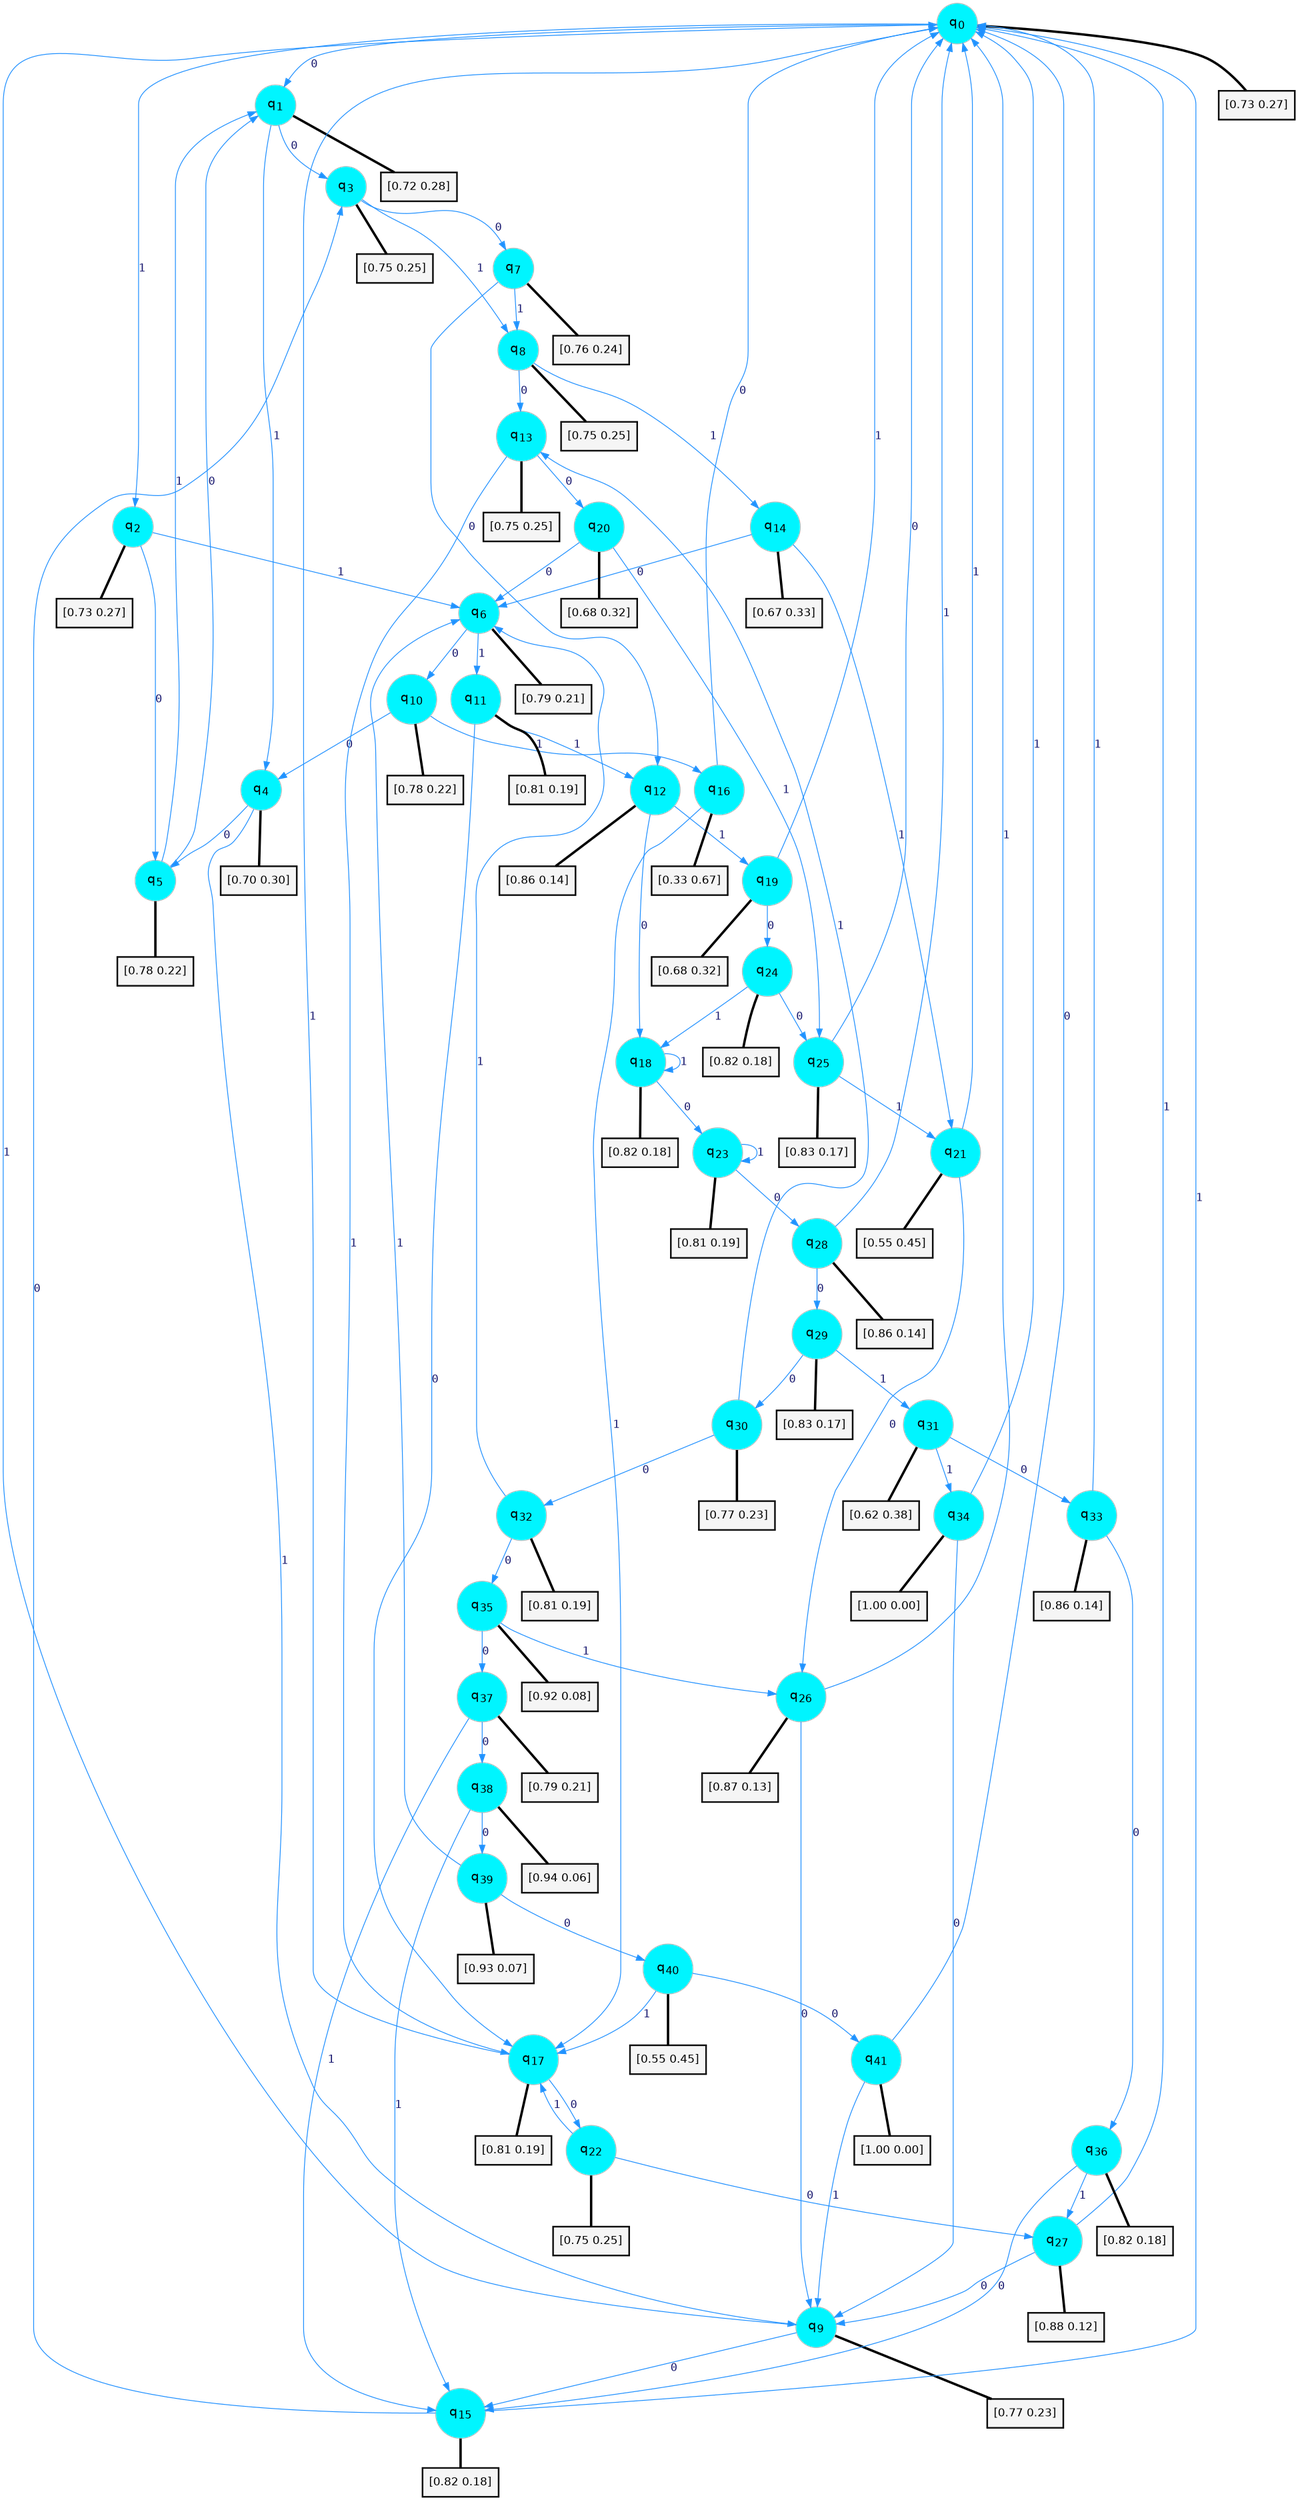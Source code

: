digraph G {
graph [
bgcolor=transparent, dpi=300, rankdir=TD, size="40,25"];
node [
color=gray, fillcolor=turquoise1, fontcolor=black, fontname=Helvetica, fontsize=16, fontweight=bold, shape=circle, style=filled];
edge [
arrowsize=1, color=dodgerblue1, fontcolor=midnightblue, fontname=courier, fontweight=bold, penwidth=1, style=solid, weight=20];
0[label=<q<SUB>0</SUB>>];
1[label=<q<SUB>1</SUB>>];
2[label=<q<SUB>2</SUB>>];
3[label=<q<SUB>3</SUB>>];
4[label=<q<SUB>4</SUB>>];
5[label=<q<SUB>5</SUB>>];
6[label=<q<SUB>6</SUB>>];
7[label=<q<SUB>7</SUB>>];
8[label=<q<SUB>8</SUB>>];
9[label=<q<SUB>9</SUB>>];
10[label=<q<SUB>10</SUB>>];
11[label=<q<SUB>11</SUB>>];
12[label=<q<SUB>12</SUB>>];
13[label=<q<SUB>13</SUB>>];
14[label=<q<SUB>14</SUB>>];
15[label=<q<SUB>15</SUB>>];
16[label=<q<SUB>16</SUB>>];
17[label=<q<SUB>17</SUB>>];
18[label=<q<SUB>18</SUB>>];
19[label=<q<SUB>19</SUB>>];
20[label=<q<SUB>20</SUB>>];
21[label=<q<SUB>21</SUB>>];
22[label=<q<SUB>22</SUB>>];
23[label=<q<SUB>23</SUB>>];
24[label=<q<SUB>24</SUB>>];
25[label=<q<SUB>25</SUB>>];
26[label=<q<SUB>26</SUB>>];
27[label=<q<SUB>27</SUB>>];
28[label=<q<SUB>28</SUB>>];
29[label=<q<SUB>29</SUB>>];
30[label=<q<SUB>30</SUB>>];
31[label=<q<SUB>31</SUB>>];
32[label=<q<SUB>32</SUB>>];
33[label=<q<SUB>33</SUB>>];
34[label=<q<SUB>34</SUB>>];
35[label=<q<SUB>35</SUB>>];
36[label=<q<SUB>36</SUB>>];
37[label=<q<SUB>37</SUB>>];
38[label=<q<SUB>38</SUB>>];
39[label=<q<SUB>39</SUB>>];
40[label=<q<SUB>40</SUB>>];
41[label=<q<SUB>41</SUB>>];
42[label="[0.73 0.27]", shape=box,fontcolor=black, fontname=Helvetica, fontsize=14, penwidth=2, fillcolor=whitesmoke,color=black];
43[label="[0.72 0.28]", shape=box,fontcolor=black, fontname=Helvetica, fontsize=14, penwidth=2, fillcolor=whitesmoke,color=black];
44[label="[0.73 0.27]", shape=box,fontcolor=black, fontname=Helvetica, fontsize=14, penwidth=2, fillcolor=whitesmoke,color=black];
45[label="[0.75 0.25]", shape=box,fontcolor=black, fontname=Helvetica, fontsize=14, penwidth=2, fillcolor=whitesmoke,color=black];
46[label="[0.70 0.30]", shape=box,fontcolor=black, fontname=Helvetica, fontsize=14, penwidth=2, fillcolor=whitesmoke,color=black];
47[label="[0.78 0.22]", shape=box,fontcolor=black, fontname=Helvetica, fontsize=14, penwidth=2, fillcolor=whitesmoke,color=black];
48[label="[0.79 0.21]", shape=box,fontcolor=black, fontname=Helvetica, fontsize=14, penwidth=2, fillcolor=whitesmoke,color=black];
49[label="[0.76 0.24]", shape=box,fontcolor=black, fontname=Helvetica, fontsize=14, penwidth=2, fillcolor=whitesmoke,color=black];
50[label="[0.75 0.25]", shape=box,fontcolor=black, fontname=Helvetica, fontsize=14, penwidth=2, fillcolor=whitesmoke,color=black];
51[label="[0.77 0.23]", shape=box,fontcolor=black, fontname=Helvetica, fontsize=14, penwidth=2, fillcolor=whitesmoke,color=black];
52[label="[0.78 0.22]", shape=box,fontcolor=black, fontname=Helvetica, fontsize=14, penwidth=2, fillcolor=whitesmoke,color=black];
53[label="[0.81 0.19]", shape=box,fontcolor=black, fontname=Helvetica, fontsize=14, penwidth=2, fillcolor=whitesmoke,color=black];
54[label="[0.86 0.14]", shape=box,fontcolor=black, fontname=Helvetica, fontsize=14, penwidth=2, fillcolor=whitesmoke,color=black];
55[label="[0.75 0.25]", shape=box,fontcolor=black, fontname=Helvetica, fontsize=14, penwidth=2, fillcolor=whitesmoke,color=black];
56[label="[0.67 0.33]", shape=box,fontcolor=black, fontname=Helvetica, fontsize=14, penwidth=2, fillcolor=whitesmoke,color=black];
57[label="[0.82 0.18]", shape=box,fontcolor=black, fontname=Helvetica, fontsize=14, penwidth=2, fillcolor=whitesmoke,color=black];
58[label="[0.33 0.67]", shape=box,fontcolor=black, fontname=Helvetica, fontsize=14, penwidth=2, fillcolor=whitesmoke,color=black];
59[label="[0.81 0.19]", shape=box,fontcolor=black, fontname=Helvetica, fontsize=14, penwidth=2, fillcolor=whitesmoke,color=black];
60[label="[0.82 0.18]", shape=box,fontcolor=black, fontname=Helvetica, fontsize=14, penwidth=2, fillcolor=whitesmoke,color=black];
61[label="[0.68 0.32]", shape=box,fontcolor=black, fontname=Helvetica, fontsize=14, penwidth=2, fillcolor=whitesmoke,color=black];
62[label="[0.68 0.32]", shape=box,fontcolor=black, fontname=Helvetica, fontsize=14, penwidth=2, fillcolor=whitesmoke,color=black];
63[label="[0.55 0.45]", shape=box,fontcolor=black, fontname=Helvetica, fontsize=14, penwidth=2, fillcolor=whitesmoke,color=black];
64[label="[0.75 0.25]", shape=box,fontcolor=black, fontname=Helvetica, fontsize=14, penwidth=2, fillcolor=whitesmoke,color=black];
65[label="[0.81 0.19]", shape=box,fontcolor=black, fontname=Helvetica, fontsize=14, penwidth=2, fillcolor=whitesmoke,color=black];
66[label="[0.82 0.18]", shape=box,fontcolor=black, fontname=Helvetica, fontsize=14, penwidth=2, fillcolor=whitesmoke,color=black];
67[label="[0.83 0.17]", shape=box,fontcolor=black, fontname=Helvetica, fontsize=14, penwidth=2, fillcolor=whitesmoke,color=black];
68[label="[0.87 0.13]", shape=box,fontcolor=black, fontname=Helvetica, fontsize=14, penwidth=2, fillcolor=whitesmoke,color=black];
69[label="[0.88 0.12]", shape=box,fontcolor=black, fontname=Helvetica, fontsize=14, penwidth=2, fillcolor=whitesmoke,color=black];
70[label="[0.86 0.14]", shape=box,fontcolor=black, fontname=Helvetica, fontsize=14, penwidth=2, fillcolor=whitesmoke,color=black];
71[label="[0.83 0.17]", shape=box,fontcolor=black, fontname=Helvetica, fontsize=14, penwidth=2, fillcolor=whitesmoke,color=black];
72[label="[0.77 0.23]", shape=box,fontcolor=black, fontname=Helvetica, fontsize=14, penwidth=2, fillcolor=whitesmoke,color=black];
73[label="[0.62 0.38]", shape=box,fontcolor=black, fontname=Helvetica, fontsize=14, penwidth=2, fillcolor=whitesmoke,color=black];
74[label="[0.81 0.19]", shape=box,fontcolor=black, fontname=Helvetica, fontsize=14, penwidth=2, fillcolor=whitesmoke,color=black];
75[label="[0.86 0.14]", shape=box,fontcolor=black, fontname=Helvetica, fontsize=14, penwidth=2, fillcolor=whitesmoke,color=black];
76[label="[1.00 0.00]", shape=box,fontcolor=black, fontname=Helvetica, fontsize=14, penwidth=2, fillcolor=whitesmoke,color=black];
77[label="[0.92 0.08]", shape=box,fontcolor=black, fontname=Helvetica, fontsize=14, penwidth=2, fillcolor=whitesmoke,color=black];
78[label="[0.82 0.18]", shape=box,fontcolor=black, fontname=Helvetica, fontsize=14, penwidth=2, fillcolor=whitesmoke,color=black];
79[label="[0.79 0.21]", shape=box,fontcolor=black, fontname=Helvetica, fontsize=14, penwidth=2, fillcolor=whitesmoke,color=black];
80[label="[0.94 0.06]", shape=box,fontcolor=black, fontname=Helvetica, fontsize=14, penwidth=2, fillcolor=whitesmoke,color=black];
81[label="[0.93 0.07]", shape=box,fontcolor=black, fontname=Helvetica, fontsize=14, penwidth=2, fillcolor=whitesmoke,color=black];
82[label="[0.55 0.45]", shape=box,fontcolor=black, fontname=Helvetica, fontsize=14, penwidth=2, fillcolor=whitesmoke,color=black];
83[label="[1.00 0.00]", shape=box,fontcolor=black, fontname=Helvetica, fontsize=14, penwidth=2, fillcolor=whitesmoke,color=black];
0->1 [label=0];
0->2 [label=1];
0->42 [arrowhead=none, penwidth=3,color=black];
1->3 [label=0];
1->4 [label=1];
1->43 [arrowhead=none, penwidth=3,color=black];
2->5 [label=0];
2->6 [label=1];
2->44 [arrowhead=none, penwidth=3,color=black];
3->7 [label=0];
3->8 [label=1];
3->45 [arrowhead=none, penwidth=3,color=black];
4->5 [label=0];
4->9 [label=1];
4->46 [arrowhead=none, penwidth=3,color=black];
5->1 [label=0];
5->1 [label=1];
5->47 [arrowhead=none, penwidth=3,color=black];
6->10 [label=0];
6->11 [label=1];
6->48 [arrowhead=none, penwidth=3,color=black];
7->12 [label=0];
7->8 [label=1];
7->49 [arrowhead=none, penwidth=3,color=black];
8->13 [label=0];
8->14 [label=1];
8->50 [arrowhead=none, penwidth=3,color=black];
9->15 [label=0];
9->0 [label=1];
9->51 [arrowhead=none, penwidth=3,color=black];
10->4 [label=0];
10->16 [label=1];
10->52 [arrowhead=none, penwidth=3,color=black];
11->17 [label=0];
11->12 [label=1];
11->53 [arrowhead=none, penwidth=3,color=black];
12->18 [label=0];
12->19 [label=1];
12->54 [arrowhead=none, penwidth=3,color=black];
13->20 [label=0];
13->17 [label=1];
13->55 [arrowhead=none, penwidth=3,color=black];
14->6 [label=0];
14->21 [label=1];
14->56 [arrowhead=none, penwidth=3,color=black];
15->3 [label=0];
15->0 [label=1];
15->57 [arrowhead=none, penwidth=3,color=black];
16->0 [label=0];
16->17 [label=1];
16->58 [arrowhead=none, penwidth=3,color=black];
17->22 [label=0];
17->0 [label=1];
17->59 [arrowhead=none, penwidth=3,color=black];
18->23 [label=0];
18->18 [label=1];
18->60 [arrowhead=none, penwidth=3,color=black];
19->24 [label=0];
19->0 [label=1];
19->61 [arrowhead=none, penwidth=3,color=black];
20->6 [label=0];
20->25 [label=1];
20->62 [arrowhead=none, penwidth=3,color=black];
21->26 [label=0];
21->0 [label=1];
21->63 [arrowhead=none, penwidth=3,color=black];
22->27 [label=0];
22->17 [label=1];
22->64 [arrowhead=none, penwidth=3,color=black];
23->28 [label=0];
23->23 [label=1];
23->65 [arrowhead=none, penwidth=3,color=black];
24->25 [label=0];
24->18 [label=1];
24->66 [arrowhead=none, penwidth=3,color=black];
25->0 [label=0];
25->21 [label=1];
25->67 [arrowhead=none, penwidth=3,color=black];
26->9 [label=0];
26->0 [label=1];
26->68 [arrowhead=none, penwidth=3,color=black];
27->9 [label=0];
27->0 [label=1];
27->69 [arrowhead=none, penwidth=3,color=black];
28->29 [label=0];
28->0 [label=1];
28->70 [arrowhead=none, penwidth=3,color=black];
29->30 [label=0];
29->31 [label=1];
29->71 [arrowhead=none, penwidth=3,color=black];
30->32 [label=0];
30->13 [label=1];
30->72 [arrowhead=none, penwidth=3,color=black];
31->33 [label=0];
31->34 [label=1];
31->73 [arrowhead=none, penwidth=3,color=black];
32->35 [label=0];
32->6 [label=1];
32->74 [arrowhead=none, penwidth=3,color=black];
33->36 [label=0];
33->0 [label=1];
33->75 [arrowhead=none, penwidth=3,color=black];
34->9 [label=0];
34->0 [label=1];
34->76 [arrowhead=none, penwidth=3,color=black];
35->37 [label=0];
35->26 [label=1];
35->77 [arrowhead=none, penwidth=3,color=black];
36->15 [label=0];
36->27 [label=1];
36->78 [arrowhead=none, penwidth=3,color=black];
37->38 [label=0];
37->15 [label=1];
37->79 [arrowhead=none, penwidth=3,color=black];
38->39 [label=0];
38->15 [label=1];
38->80 [arrowhead=none, penwidth=3,color=black];
39->40 [label=0];
39->6 [label=1];
39->81 [arrowhead=none, penwidth=3,color=black];
40->41 [label=0];
40->17 [label=1];
40->82 [arrowhead=none, penwidth=3,color=black];
41->0 [label=0];
41->9 [label=1];
41->83 [arrowhead=none, penwidth=3,color=black];
}
